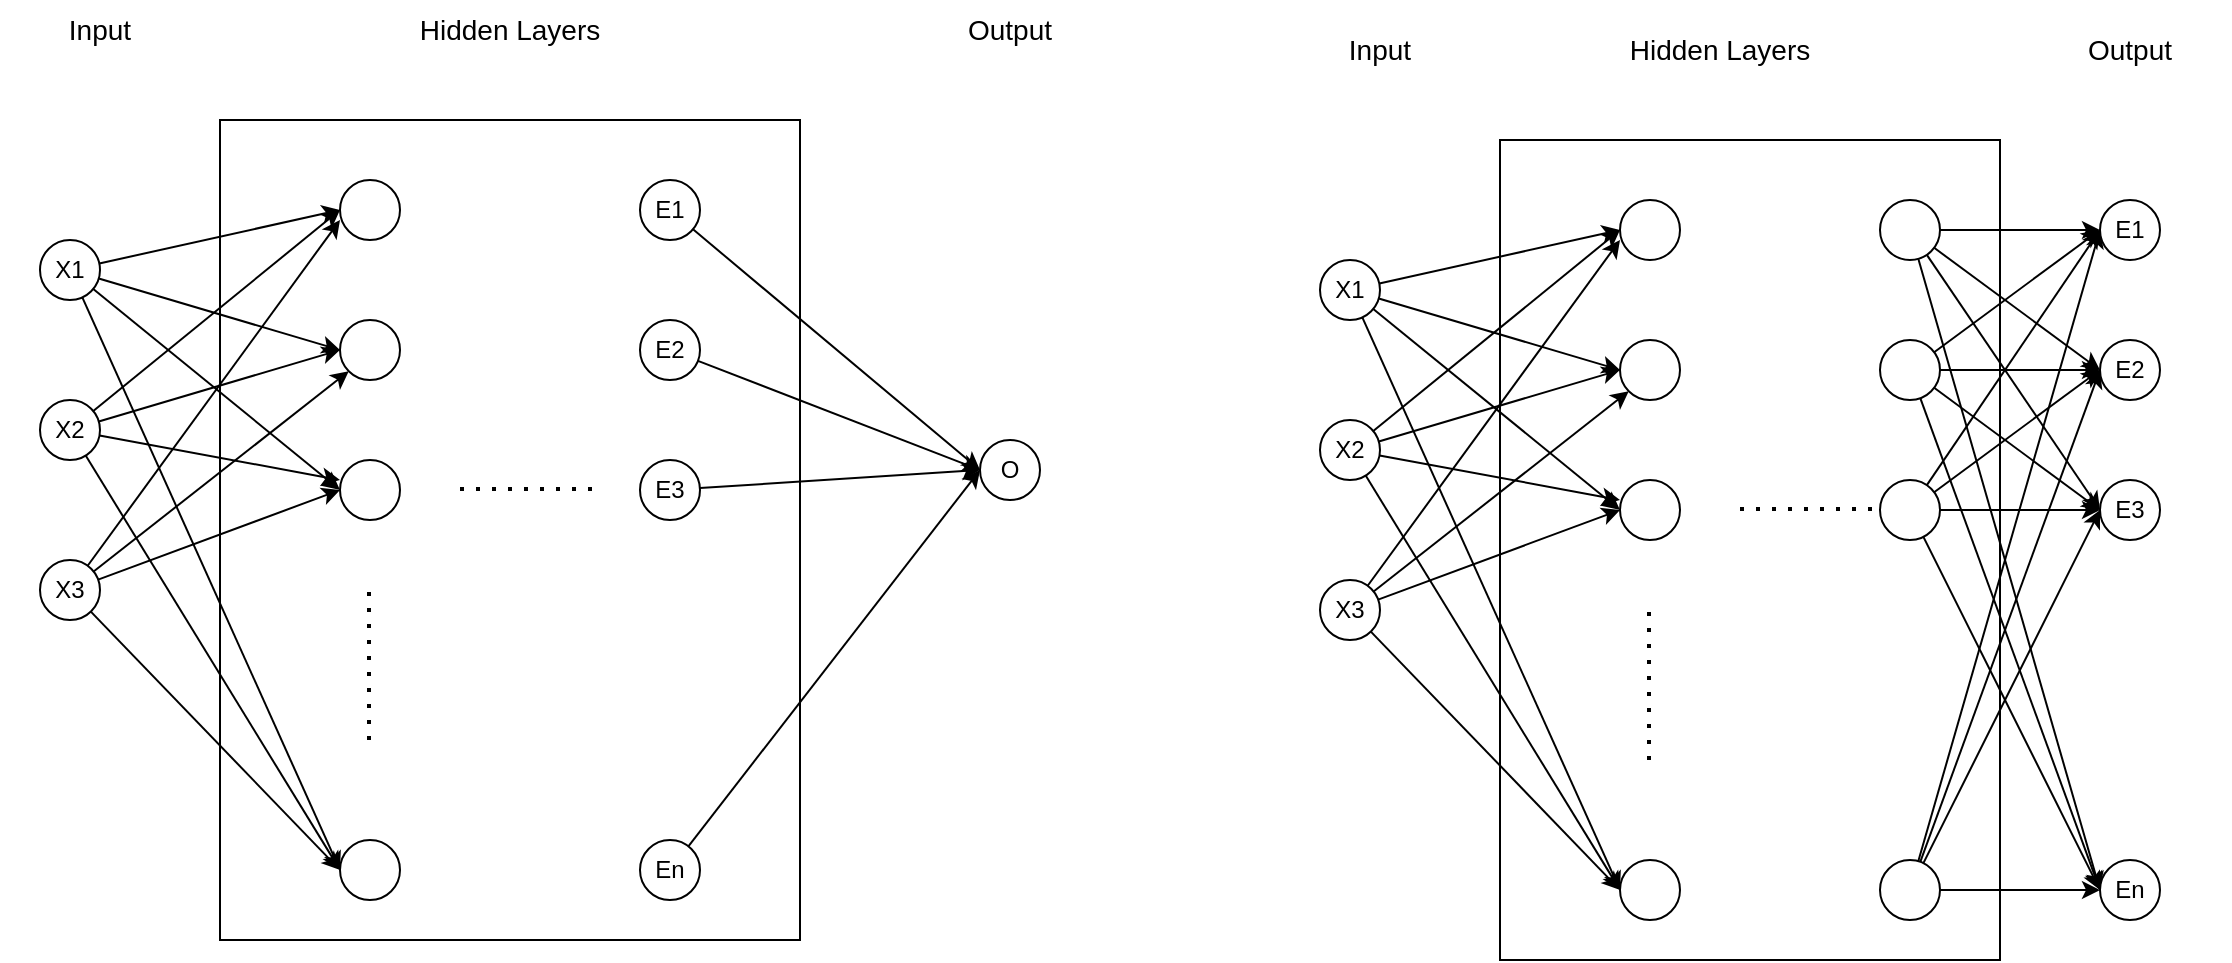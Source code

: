 <mxfile version="24.7.8">
  <diagram name="Page-1" id="87S1wU0T3jh5N_OtVyYs">
    <mxGraphModel dx="1114" dy="793" grid="1" gridSize="10" guides="1" tooltips="1" connect="1" arrows="1" fold="1" page="1" pageScale="1" pageWidth="1100" pageHeight="1700" math="0" shadow="0">
      <root>
        <mxCell id="0" />
        <mxCell id="1" parent="0" />
        <mxCell id="XsW1wYsBtpVRTclEtIRg-6" value="" style="rounded=0;whiteSpace=wrap;html=1;" vertex="1" parent="1">
          <mxGeometry x="130" y="80" width="290" height="410" as="geometry" />
        </mxCell>
        <mxCell id="XsW1wYsBtpVRTclEtIRg-1" value="" style="ellipse;whiteSpace=wrap;html=1;aspect=fixed;" vertex="1" parent="1">
          <mxGeometry x="190" y="180" width="30" height="30" as="geometry" />
        </mxCell>
        <mxCell id="XsW1wYsBtpVRTclEtIRg-2" value="" style="ellipse;whiteSpace=wrap;html=1;aspect=fixed;" vertex="1" parent="1">
          <mxGeometry x="190" y="110" width="30" height="30" as="geometry" />
        </mxCell>
        <mxCell id="XsW1wYsBtpVRTclEtIRg-10" style="rounded=0;orthogonalLoop=1;jettySize=auto;html=1;entryX=0;entryY=0.5;entryDx=0;entryDy=0;jumpStyle=line;" edge="1" parent="1" source="XsW1wYsBtpVRTclEtIRg-3" target="XsW1wYsBtpVRTclEtIRg-2">
          <mxGeometry relative="1" as="geometry" />
        </mxCell>
        <mxCell id="XsW1wYsBtpVRTclEtIRg-11" style="rounded=0;orthogonalLoop=1;jettySize=auto;html=1;entryX=0;entryY=0.5;entryDx=0;entryDy=0;" edge="1" parent="1" source="XsW1wYsBtpVRTclEtIRg-3" target="XsW1wYsBtpVRTclEtIRg-1">
          <mxGeometry relative="1" as="geometry" />
        </mxCell>
        <mxCell id="XsW1wYsBtpVRTclEtIRg-12" style="rounded=0;orthogonalLoop=1;jettySize=auto;html=1;entryX=0;entryY=0.5;entryDx=0;entryDy=0;" edge="1" parent="1" source="XsW1wYsBtpVRTclEtIRg-3" target="XsW1wYsBtpVRTclEtIRg-7">
          <mxGeometry relative="1" as="geometry" />
        </mxCell>
        <mxCell id="XsW1wYsBtpVRTclEtIRg-13" style="rounded=0;orthogonalLoop=1;jettySize=auto;html=1;entryX=0;entryY=0.5;entryDx=0;entryDy=0;" edge="1" parent="1" source="XsW1wYsBtpVRTclEtIRg-3" target="XsW1wYsBtpVRTclEtIRg-8">
          <mxGeometry relative="1" as="geometry" />
        </mxCell>
        <mxCell id="XsW1wYsBtpVRTclEtIRg-3" value="X1" style="ellipse;whiteSpace=wrap;html=1;aspect=fixed;" vertex="1" parent="1">
          <mxGeometry x="40" y="140" width="30" height="30" as="geometry" />
        </mxCell>
        <mxCell id="XsW1wYsBtpVRTclEtIRg-14" style="rounded=0;orthogonalLoop=1;jettySize=auto;html=1;entryX=0;entryY=0.5;entryDx=0;entryDy=0;" edge="1" parent="1" source="XsW1wYsBtpVRTclEtIRg-4" target="XsW1wYsBtpVRTclEtIRg-2">
          <mxGeometry relative="1" as="geometry" />
        </mxCell>
        <mxCell id="XsW1wYsBtpVRTclEtIRg-15" style="rounded=0;orthogonalLoop=1;jettySize=auto;html=1;entryX=0;entryY=0.5;entryDx=0;entryDy=0;" edge="1" parent="1" source="XsW1wYsBtpVRTclEtIRg-4" target="XsW1wYsBtpVRTclEtIRg-1">
          <mxGeometry relative="1" as="geometry" />
        </mxCell>
        <mxCell id="XsW1wYsBtpVRTclEtIRg-16" style="rounded=0;orthogonalLoop=1;jettySize=auto;html=1;" edge="1" parent="1" source="XsW1wYsBtpVRTclEtIRg-4">
          <mxGeometry relative="1" as="geometry">
            <mxPoint x="190" y="260" as="targetPoint" />
          </mxGeometry>
        </mxCell>
        <mxCell id="XsW1wYsBtpVRTclEtIRg-17" style="rounded=0;orthogonalLoop=1;jettySize=auto;html=1;entryX=0;entryY=0.5;entryDx=0;entryDy=0;" edge="1" parent="1" source="XsW1wYsBtpVRTclEtIRg-4" target="XsW1wYsBtpVRTclEtIRg-8">
          <mxGeometry relative="1" as="geometry" />
        </mxCell>
        <mxCell id="XsW1wYsBtpVRTclEtIRg-4" value="X2" style="ellipse;whiteSpace=wrap;html=1;aspect=fixed;" vertex="1" parent="1">
          <mxGeometry x="40" y="220" width="30" height="30" as="geometry" />
        </mxCell>
        <mxCell id="XsW1wYsBtpVRTclEtIRg-18" style="rounded=0;orthogonalLoop=1;jettySize=auto;html=1;" edge="1" parent="1" source="XsW1wYsBtpVRTclEtIRg-5">
          <mxGeometry relative="1" as="geometry">
            <mxPoint x="190" y="130" as="targetPoint" />
          </mxGeometry>
        </mxCell>
        <mxCell id="XsW1wYsBtpVRTclEtIRg-19" style="rounded=0;orthogonalLoop=1;jettySize=auto;html=1;entryX=0;entryY=1;entryDx=0;entryDy=0;" edge="1" parent="1" source="XsW1wYsBtpVRTclEtIRg-5" target="XsW1wYsBtpVRTclEtIRg-1">
          <mxGeometry relative="1" as="geometry" />
        </mxCell>
        <mxCell id="XsW1wYsBtpVRTclEtIRg-20" style="rounded=0;orthogonalLoop=1;jettySize=auto;html=1;entryX=0;entryY=0.5;entryDx=0;entryDy=0;" edge="1" parent="1" source="XsW1wYsBtpVRTclEtIRg-5" target="XsW1wYsBtpVRTclEtIRg-7">
          <mxGeometry relative="1" as="geometry" />
        </mxCell>
        <mxCell id="XsW1wYsBtpVRTclEtIRg-21" style="rounded=0;orthogonalLoop=1;jettySize=auto;html=1;entryX=0;entryY=0.5;entryDx=0;entryDy=0;" edge="1" parent="1" source="XsW1wYsBtpVRTclEtIRg-5" target="XsW1wYsBtpVRTclEtIRg-8">
          <mxGeometry relative="1" as="geometry" />
        </mxCell>
        <mxCell id="XsW1wYsBtpVRTclEtIRg-5" value="X3" style="ellipse;whiteSpace=wrap;html=1;aspect=fixed;" vertex="1" parent="1">
          <mxGeometry x="40" y="300" width="30" height="30" as="geometry" />
        </mxCell>
        <mxCell id="XsW1wYsBtpVRTclEtIRg-7" value="" style="ellipse;whiteSpace=wrap;html=1;aspect=fixed;" vertex="1" parent="1">
          <mxGeometry x="190" y="250" width="30" height="30" as="geometry" />
        </mxCell>
        <mxCell id="XsW1wYsBtpVRTclEtIRg-8" value="" style="ellipse;whiteSpace=wrap;html=1;aspect=fixed;" vertex="1" parent="1">
          <mxGeometry x="190" y="440" width="30" height="30" as="geometry" />
        </mxCell>
        <mxCell id="XsW1wYsBtpVRTclEtIRg-9" value="" style="endArrow=none;dashed=1;html=1;dashPattern=1 3;strokeWidth=2;rounded=0;" edge="1" parent="1">
          <mxGeometry width="50" height="50" relative="1" as="geometry">
            <mxPoint x="204.5" y="390" as="sourcePoint" />
            <mxPoint x="204.5" y="310" as="targetPoint" />
          </mxGeometry>
        </mxCell>
        <mxCell id="XsW1wYsBtpVRTclEtIRg-23" value="Hidden Layers" style="text;html=1;align=center;verticalAlign=middle;whiteSpace=wrap;rounded=0;fontSize=14;" vertex="1" parent="1">
          <mxGeometry x="225" y="20" width="100" height="30" as="geometry" />
        </mxCell>
        <mxCell id="XsW1wYsBtpVRTclEtIRg-24" value="Input" style="text;html=1;align=center;verticalAlign=middle;whiteSpace=wrap;rounded=0;fontSize=14;" vertex="1" parent="1">
          <mxGeometry x="20" y="20" width="100" height="30" as="geometry" />
        </mxCell>
        <mxCell id="XsW1wYsBtpVRTclEtIRg-26" value="O" style="ellipse;whiteSpace=wrap;html=1;aspect=fixed;" vertex="1" parent="1">
          <mxGeometry x="510" y="240" width="30" height="30" as="geometry" />
        </mxCell>
        <mxCell id="XsW1wYsBtpVRTclEtIRg-27" value="Output" style="text;html=1;align=center;verticalAlign=middle;whiteSpace=wrap;rounded=0;fontSize=14;" vertex="1" parent="1">
          <mxGeometry x="475" y="20" width="100" height="30" as="geometry" />
        </mxCell>
        <mxCell id="XsW1wYsBtpVRTclEtIRg-38" style="rounded=0;orthogonalLoop=1;jettySize=auto;html=1;entryX=0;entryY=0.5;entryDx=0;entryDy=0;" edge="1" parent="1" source="XsW1wYsBtpVRTclEtIRg-28" target="XsW1wYsBtpVRTclEtIRg-26">
          <mxGeometry relative="1" as="geometry" />
        </mxCell>
        <mxCell id="XsW1wYsBtpVRTclEtIRg-28" value="E2" style="ellipse;whiteSpace=wrap;html=1;aspect=fixed;" vertex="1" parent="1">
          <mxGeometry x="340" y="180" width="30" height="30" as="geometry" />
        </mxCell>
        <mxCell id="XsW1wYsBtpVRTclEtIRg-34" style="rounded=0;orthogonalLoop=1;jettySize=auto;html=1;entryX=0;entryY=0.5;entryDx=0;entryDy=0;" edge="1" parent="1" source="XsW1wYsBtpVRTclEtIRg-29" target="XsW1wYsBtpVRTclEtIRg-26">
          <mxGeometry relative="1" as="geometry" />
        </mxCell>
        <mxCell id="XsW1wYsBtpVRTclEtIRg-29" value="E1" style="ellipse;whiteSpace=wrap;html=1;aspect=fixed;" vertex="1" parent="1">
          <mxGeometry x="340" y="110" width="30" height="30" as="geometry" />
        </mxCell>
        <mxCell id="XsW1wYsBtpVRTclEtIRg-36" style="rounded=0;orthogonalLoop=1;jettySize=auto;html=1;entryX=0;entryY=0.5;entryDx=0;entryDy=0;" edge="1" parent="1" source="XsW1wYsBtpVRTclEtIRg-30" target="XsW1wYsBtpVRTclEtIRg-26">
          <mxGeometry relative="1" as="geometry" />
        </mxCell>
        <mxCell id="XsW1wYsBtpVRTclEtIRg-30" value="E3" style="ellipse;whiteSpace=wrap;html=1;aspect=fixed;" vertex="1" parent="1">
          <mxGeometry x="340" y="250" width="30" height="30" as="geometry" />
        </mxCell>
        <mxCell id="XsW1wYsBtpVRTclEtIRg-37" style="rounded=0;orthogonalLoop=1;jettySize=auto;html=1;entryX=0;entryY=0.5;entryDx=0;entryDy=0;" edge="1" parent="1" source="XsW1wYsBtpVRTclEtIRg-31" target="XsW1wYsBtpVRTclEtIRg-26">
          <mxGeometry relative="1" as="geometry" />
        </mxCell>
        <mxCell id="XsW1wYsBtpVRTclEtIRg-31" value="En" style="ellipse;whiteSpace=wrap;html=1;aspect=fixed;" vertex="1" parent="1">
          <mxGeometry x="340" y="440" width="30" height="30" as="geometry" />
        </mxCell>
        <mxCell id="XsW1wYsBtpVRTclEtIRg-33" value="" style="endArrow=none;dashed=1;html=1;dashPattern=1 3;strokeWidth=2;rounded=0;" edge="1" parent="1">
          <mxGeometry width="50" height="50" relative="1" as="geometry">
            <mxPoint x="250" y="264.5" as="sourcePoint" />
            <mxPoint x="320" y="264.5" as="targetPoint" />
          </mxGeometry>
        </mxCell>
        <mxCell id="XsW1wYsBtpVRTclEtIRg-39" value="" style="rounded=0;whiteSpace=wrap;html=1;" vertex="1" parent="1">
          <mxGeometry x="770" y="90" width="250" height="410" as="geometry" />
        </mxCell>
        <mxCell id="XsW1wYsBtpVRTclEtIRg-40" value="" style="ellipse;whiteSpace=wrap;html=1;aspect=fixed;" vertex="1" parent="1">
          <mxGeometry x="830" y="190" width="30" height="30" as="geometry" />
        </mxCell>
        <mxCell id="XsW1wYsBtpVRTclEtIRg-41" value="" style="ellipse;whiteSpace=wrap;html=1;aspect=fixed;" vertex="1" parent="1">
          <mxGeometry x="830" y="120" width="30" height="30" as="geometry" />
        </mxCell>
        <mxCell id="XsW1wYsBtpVRTclEtIRg-42" style="rounded=0;orthogonalLoop=1;jettySize=auto;html=1;entryX=0;entryY=0.5;entryDx=0;entryDy=0;jumpStyle=line;" edge="1" parent="1" source="XsW1wYsBtpVRTclEtIRg-46" target="XsW1wYsBtpVRTclEtIRg-41">
          <mxGeometry relative="1" as="geometry" />
        </mxCell>
        <mxCell id="XsW1wYsBtpVRTclEtIRg-43" style="rounded=0;orthogonalLoop=1;jettySize=auto;html=1;entryX=0;entryY=0.5;entryDx=0;entryDy=0;" edge="1" parent="1" source="XsW1wYsBtpVRTclEtIRg-46" target="XsW1wYsBtpVRTclEtIRg-40">
          <mxGeometry relative="1" as="geometry" />
        </mxCell>
        <mxCell id="XsW1wYsBtpVRTclEtIRg-44" style="rounded=0;orthogonalLoop=1;jettySize=auto;html=1;entryX=0;entryY=0.5;entryDx=0;entryDy=0;" edge="1" parent="1" source="XsW1wYsBtpVRTclEtIRg-46" target="XsW1wYsBtpVRTclEtIRg-57">
          <mxGeometry relative="1" as="geometry" />
        </mxCell>
        <mxCell id="XsW1wYsBtpVRTclEtIRg-45" style="rounded=0;orthogonalLoop=1;jettySize=auto;html=1;entryX=0;entryY=0.5;entryDx=0;entryDy=0;" edge="1" parent="1" source="XsW1wYsBtpVRTclEtIRg-46" target="XsW1wYsBtpVRTclEtIRg-58">
          <mxGeometry relative="1" as="geometry" />
        </mxCell>
        <mxCell id="XsW1wYsBtpVRTclEtIRg-46" value="X1" style="ellipse;whiteSpace=wrap;html=1;aspect=fixed;" vertex="1" parent="1">
          <mxGeometry x="680" y="150" width="30" height="30" as="geometry" />
        </mxCell>
        <mxCell id="XsW1wYsBtpVRTclEtIRg-47" style="rounded=0;orthogonalLoop=1;jettySize=auto;html=1;entryX=0;entryY=0.5;entryDx=0;entryDy=0;" edge="1" parent="1" source="XsW1wYsBtpVRTclEtIRg-51" target="XsW1wYsBtpVRTclEtIRg-41">
          <mxGeometry relative="1" as="geometry" />
        </mxCell>
        <mxCell id="XsW1wYsBtpVRTclEtIRg-48" style="rounded=0;orthogonalLoop=1;jettySize=auto;html=1;entryX=0;entryY=0.5;entryDx=0;entryDy=0;" edge="1" parent="1" source="XsW1wYsBtpVRTclEtIRg-51" target="XsW1wYsBtpVRTclEtIRg-40">
          <mxGeometry relative="1" as="geometry" />
        </mxCell>
        <mxCell id="XsW1wYsBtpVRTclEtIRg-49" style="rounded=0;orthogonalLoop=1;jettySize=auto;html=1;" edge="1" parent="1" source="XsW1wYsBtpVRTclEtIRg-51">
          <mxGeometry relative="1" as="geometry">
            <mxPoint x="830" y="270" as="targetPoint" />
          </mxGeometry>
        </mxCell>
        <mxCell id="XsW1wYsBtpVRTclEtIRg-50" style="rounded=0;orthogonalLoop=1;jettySize=auto;html=1;entryX=0;entryY=0.5;entryDx=0;entryDy=0;" edge="1" parent="1" source="XsW1wYsBtpVRTclEtIRg-51" target="XsW1wYsBtpVRTclEtIRg-58">
          <mxGeometry relative="1" as="geometry" />
        </mxCell>
        <mxCell id="XsW1wYsBtpVRTclEtIRg-51" value="X2" style="ellipse;whiteSpace=wrap;html=1;aspect=fixed;" vertex="1" parent="1">
          <mxGeometry x="680" y="230" width="30" height="30" as="geometry" />
        </mxCell>
        <mxCell id="XsW1wYsBtpVRTclEtIRg-52" style="rounded=0;orthogonalLoop=1;jettySize=auto;html=1;" edge="1" parent="1" source="XsW1wYsBtpVRTclEtIRg-56">
          <mxGeometry relative="1" as="geometry">
            <mxPoint x="830" y="140" as="targetPoint" />
          </mxGeometry>
        </mxCell>
        <mxCell id="XsW1wYsBtpVRTclEtIRg-53" style="rounded=0;orthogonalLoop=1;jettySize=auto;html=1;entryX=0;entryY=1;entryDx=0;entryDy=0;" edge="1" parent="1" source="XsW1wYsBtpVRTclEtIRg-56" target="XsW1wYsBtpVRTclEtIRg-40">
          <mxGeometry relative="1" as="geometry" />
        </mxCell>
        <mxCell id="XsW1wYsBtpVRTclEtIRg-54" style="rounded=0;orthogonalLoop=1;jettySize=auto;html=1;entryX=0;entryY=0.5;entryDx=0;entryDy=0;" edge="1" parent="1" source="XsW1wYsBtpVRTclEtIRg-56" target="XsW1wYsBtpVRTclEtIRg-57">
          <mxGeometry relative="1" as="geometry" />
        </mxCell>
        <mxCell id="XsW1wYsBtpVRTclEtIRg-55" style="rounded=0;orthogonalLoop=1;jettySize=auto;html=1;entryX=0;entryY=0.5;entryDx=0;entryDy=0;" edge="1" parent="1" source="XsW1wYsBtpVRTclEtIRg-56" target="XsW1wYsBtpVRTclEtIRg-58">
          <mxGeometry relative="1" as="geometry" />
        </mxCell>
        <mxCell id="XsW1wYsBtpVRTclEtIRg-56" value="X3" style="ellipse;whiteSpace=wrap;html=1;aspect=fixed;" vertex="1" parent="1">
          <mxGeometry x="680" y="310" width="30" height="30" as="geometry" />
        </mxCell>
        <mxCell id="XsW1wYsBtpVRTclEtIRg-57" value="" style="ellipse;whiteSpace=wrap;html=1;aspect=fixed;" vertex="1" parent="1">
          <mxGeometry x="830" y="260" width="30" height="30" as="geometry" />
        </mxCell>
        <mxCell id="XsW1wYsBtpVRTclEtIRg-58" value="" style="ellipse;whiteSpace=wrap;html=1;aspect=fixed;" vertex="1" parent="1">
          <mxGeometry x="830" y="450" width="30" height="30" as="geometry" />
        </mxCell>
        <mxCell id="XsW1wYsBtpVRTclEtIRg-59" value="" style="endArrow=none;dashed=1;html=1;dashPattern=1 3;strokeWidth=2;rounded=0;" edge="1" parent="1">
          <mxGeometry width="50" height="50" relative="1" as="geometry">
            <mxPoint x="844.5" y="400" as="sourcePoint" />
            <mxPoint x="844.5" y="320" as="targetPoint" />
          </mxGeometry>
        </mxCell>
        <mxCell id="XsW1wYsBtpVRTclEtIRg-60" value="Hidden Layers" style="text;html=1;align=center;verticalAlign=middle;whiteSpace=wrap;rounded=0;fontSize=14;" vertex="1" parent="1">
          <mxGeometry x="830" y="30" width="100" height="30" as="geometry" />
        </mxCell>
        <mxCell id="XsW1wYsBtpVRTclEtIRg-61" value="Input" style="text;html=1;align=center;verticalAlign=middle;whiteSpace=wrap;rounded=0;fontSize=14;" vertex="1" parent="1">
          <mxGeometry x="660" y="30" width="100" height="30" as="geometry" />
        </mxCell>
        <mxCell id="XsW1wYsBtpVRTclEtIRg-63" value="Output" style="text;html=1;align=center;verticalAlign=middle;whiteSpace=wrap;rounded=0;fontSize=14;" vertex="1" parent="1">
          <mxGeometry x="1035" y="30" width="100" height="30" as="geometry" />
        </mxCell>
        <mxCell id="XsW1wYsBtpVRTclEtIRg-65" value="E2" style="ellipse;whiteSpace=wrap;html=1;aspect=fixed;" vertex="1" parent="1">
          <mxGeometry x="1070" y="190" width="30" height="30" as="geometry" />
        </mxCell>
        <mxCell id="XsW1wYsBtpVRTclEtIRg-67" value="E1" style="ellipse;whiteSpace=wrap;html=1;aspect=fixed;" vertex="1" parent="1">
          <mxGeometry x="1070" y="120" width="30" height="30" as="geometry" />
        </mxCell>
        <mxCell id="XsW1wYsBtpVRTclEtIRg-69" value="E3" style="ellipse;whiteSpace=wrap;html=1;aspect=fixed;" vertex="1" parent="1">
          <mxGeometry x="1070" y="260" width="30" height="30" as="geometry" />
        </mxCell>
        <mxCell id="XsW1wYsBtpVRTclEtIRg-71" value="En" style="ellipse;whiteSpace=wrap;html=1;aspect=fixed;" vertex="1" parent="1">
          <mxGeometry x="1070" y="450" width="30" height="30" as="geometry" />
        </mxCell>
        <mxCell id="XsW1wYsBtpVRTclEtIRg-72" value="" style="endArrow=none;dashed=1;html=1;dashPattern=1 3;strokeWidth=2;rounded=0;" edge="1" parent="1">
          <mxGeometry width="50" height="50" relative="1" as="geometry">
            <mxPoint x="890" y="274.5" as="sourcePoint" />
            <mxPoint x="960" y="274.5" as="targetPoint" />
          </mxGeometry>
        </mxCell>
        <mxCell id="XsW1wYsBtpVRTclEtIRg-78" style="edgeStyle=orthogonalEdgeStyle;rounded=0;orthogonalLoop=1;jettySize=auto;html=1;exitX=1;exitY=0.5;exitDx=0;exitDy=0;" edge="1" parent="1" source="XsW1wYsBtpVRTclEtIRg-73" target="XsW1wYsBtpVRTclEtIRg-65">
          <mxGeometry relative="1" as="geometry" />
        </mxCell>
        <mxCell id="XsW1wYsBtpVRTclEtIRg-87" style="rounded=0;orthogonalLoop=1;jettySize=auto;html=1;entryX=0;entryY=0.5;entryDx=0;entryDy=0;" edge="1" parent="1" source="XsW1wYsBtpVRTclEtIRg-73" target="XsW1wYsBtpVRTclEtIRg-71">
          <mxGeometry relative="1" as="geometry" />
        </mxCell>
        <mxCell id="XsW1wYsBtpVRTclEtIRg-88" style="rounded=0;orthogonalLoop=1;jettySize=auto;html=1;entryX=0;entryY=0.5;entryDx=0;entryDy=0;" edge="1" parent="1" source="XsW1wYsBtpVRTclEtIRg-73" target="XsW1wYsBtpVRTclEtIRg-69">
          <mxGeometry relative="1" as="geometry" />
        </mxCell>
        <mxCell id="XsW1wYsBtpVRTclEtIRg-89" style="rounded=0;orthogonalLoop=1;jettySize=auto;html=1;entryX=0;entryY=0.5;entryDx=0;entryDy=0;" edge="1" parent="1" source="XsW1wYsBtpVRTclEtIRg-73" target="XsW1wYsBtpVRTclEtIRg-67">
          <mxGeometry relative="1" as="geometry" />
        </mxCell>
        <mxCell id="XsW1wYsBtpVRTclEtIRg-73" value="" style="ellipse;whiteSpace=wrap;html=1;aspect=fixed;" vertex="1" parent="1">
          <mxGeometry x="960" y="190" width="30" height="30" as="geometry" />
        </mxCell>
        <mxCell id="XsW1wYsBtpVRTclEtIRg-77" style="edgeStyle=orthogonalEdgeStyle;rounded=0;orthogonalLoop=1;jettySize=auto;html=1;entryX=0;entryY=0.5;entryDx=0;entryDy=0;" edge="1" parent="1" source="XsW1wYsBtpVRTclEtIRg-74" target="XsW1wYsBtpVRTclEtIRg-67">
          <mxGeometry relative="1" as="geometry" />
        </mxCell>
        <mxCell id="XsW1wYsBtpVRTclEtIRg-90" style="rounded=0;orthogonalLoop=1;jettySize=auto;html=1;entryX=0;entryY=0.5;entryDx=0;entryDy=0;" edge="1" parent="1" source="XsW1wYsBtpVRTclEtIRg-74" target="XsW1wYsBtpVRTclEtIRg-65">
          <mxGeometry relative="1" as="geometry" />
        </mxCell>
        <mxCell id="XsW1wYsBtpVRTclEtIRg-91" style="rounded=0;orthogonalLoop=1;jettySize=auto;html=1;entryX=0;entryY=0.5;entryDx=0;entryDy=0;" edge="1" parent="1" source="XsW1wYsBtpVRTclEtIRg-74" target="XsW1wYsBtpVRTclEtIRg-69">
          <mxGeometry relative="1" as="geometry" />
        </mxCell>
        <mxCell id="XsW1wYsBtpVRTclEtIRg-92" style="rounded=0;orthogonalLoop=1;jettySize=auto;html=1;entryX=0;entryY=0.5;entryDx=0;entryDy=0;" edge="1" parent="1" source="XsW1wYsBtpVRTclEtIRg-74" target="XsW1wYsBtpVRTclEtIRg-71">
          <mxGeometry relative="1" as="geometry" />
        </mxCell>
        <mxCell id="XsW1wYsBtpVRTclEtIRg-74" value="" style="ellipse;whiteSpace=wrap;html=1;aspect=fixed;" vertex="1" parent="1">
          <mxGeometry x="960" y="120" width="30" height="30" as="geometry" />
        </mxCell>
        <mxCell id="XsW1wYsBtpVRTclEtIRg-79" style="edgeStyle=orthogonalEdgeStyle;rounded=0;orthogonalLoop=1;jettySize=auto;html=1;entryX=0;entryY=0.5;entryDx=0;entryDy=0;" edge="1" parent="1" source="XsW1wYsBtpVRTclEtIRg-75" target="XsW1wYsBtpVRTclEtIRg-69">
          <mxGeometry relative="1" as="geometry" />
        </mxCell>
        <mxCell id="XsW1wYsBtpVRTclEtIRg-82" style="rounded=0;orthogonalLoop=1;jettySize=auto;html=1;entryX=0;entryY=0.5;entryDx=0;entryDy=0;" edge="1" parent="1" source="XsW1wYsBtpVRTclEtIRg-75" target="XsW1wYsBtpVRTclEtIRg-71">
          <mxGeometry relative="1" as="geometry" />
        </mxCell>
        <mxCell id="XsW1wYsBtpVRTclEtIRg-85" style="rounded=0;orthogonalLoop=1;jettySize=auto;html=1;entryX=0;entryY=0.5;entryDx=0;entryDy=0;" edge="1" parent="1" source="XsW1wYsBtpVRTclEtIRg-75" target="XsW1wYsBtpVRTclEtIRg-65">
          <mxGeometry relative="1" as="geometry" />
        </mxCell>
        <mxCell id="XsW1wYsBtpVRTclEtIRg-86" style="rounded=0;orthogonalLoop=1;jettySize=auto;html=1;entryX=0;entryY=0.5;entryDx=0;entryDy=0;" edge="1" parent="1" source="XsW1wYsBtpVRTclEtIRg-75" target="XsW1wYsBtpVRTclEtIRg-67">
          <mxGeometry relative="1" as="geometry" />
        </mxCell>
        <mxCell id="XsW1wYsBtpVRTclEtIRg-75" value="" style="ellipse;whiteSpace=wrap;html=1;aspect=fixed;" vertex="1" parent="1">
          <mxGeometry x="960" y="260" width="30" height="30" as="geometry" />
        </mxCell>
        <mxCell id="XsW1wYsBtpVRTclEtIRg-80" style="rounded=0;orthogonalLoop=1;jettySize=auto;html=1;exitX=1;exitY=0.5;exitDx=0;exitDy=0;entryX=0;entryY=0.5;entryDx=0;entryDy=0;" edge="1" parent="1" source="XsW1wYsBtpVRTclEtIRg-76" target="XsW1wYsBtpVRTclEtIRg-71">
          <mxGeometry relative="1" as="geometry" />
        </mxCell>
        <mxCell id="XsW1wYsBtpVRTclEtIRg-81" style="rounded=0;orthogonalLoop=1;jettySize=auto;html=1;entryX=0;entryY=0.5;entryDx=0;entryDy=0;" edge="1" parent="1" source="XsW1wYsBtpVRTclEtIRg-76" target="XsW1wYsBtpVRTclEtIRg-69">
          <mxGeometry relative="1" as="geometry" />
        </mxCell>
        <mxCell id="XsW1wYsBtpVRTclEtIRg-83" style="rounded=0;orthogonalLoop=1;jettySize=auto;html=1;entryX=0;entryY=0.5;entryDx=0;entryDy=0;" edge="1" parent="1" source="XsW1wYsBtpVRTclEtIRg-76" target="XsW1wYsBtpVRTclEtIRg-65">
          <mxGeometry relative="1" as="geometry" />
        </mxCell>
        <mxCell id="XsW1wYsBtpVRTclEtIRg-84" style="rounded=0;orthogonalLoop=1;jettySize=auto;html=1;entryX=0;entryY=0.5;entryDx=0;entryDy=0;" edge="1" parent="1" source="XsW1wYsBtpVRTclEtIRg-76" target="XsW1wYsBtpVRTclEtIRg-67">
          <mxGeometry relative="1" as="geometry" />
        </mxCell>
        <mxCell id="XsW1wYsBtpVRTclEtIRg-76" value="" style="ellipse;whiteSpace=wrap;html=1;aspect=fixed;" vertex="1" parent="1">
          <mxGeometry x="960" y="450" width="30" height="30" as="geometry" />
        </mxCell>
      </root>
    </mxGraphModel>
  </diagram>
</mxfile>

